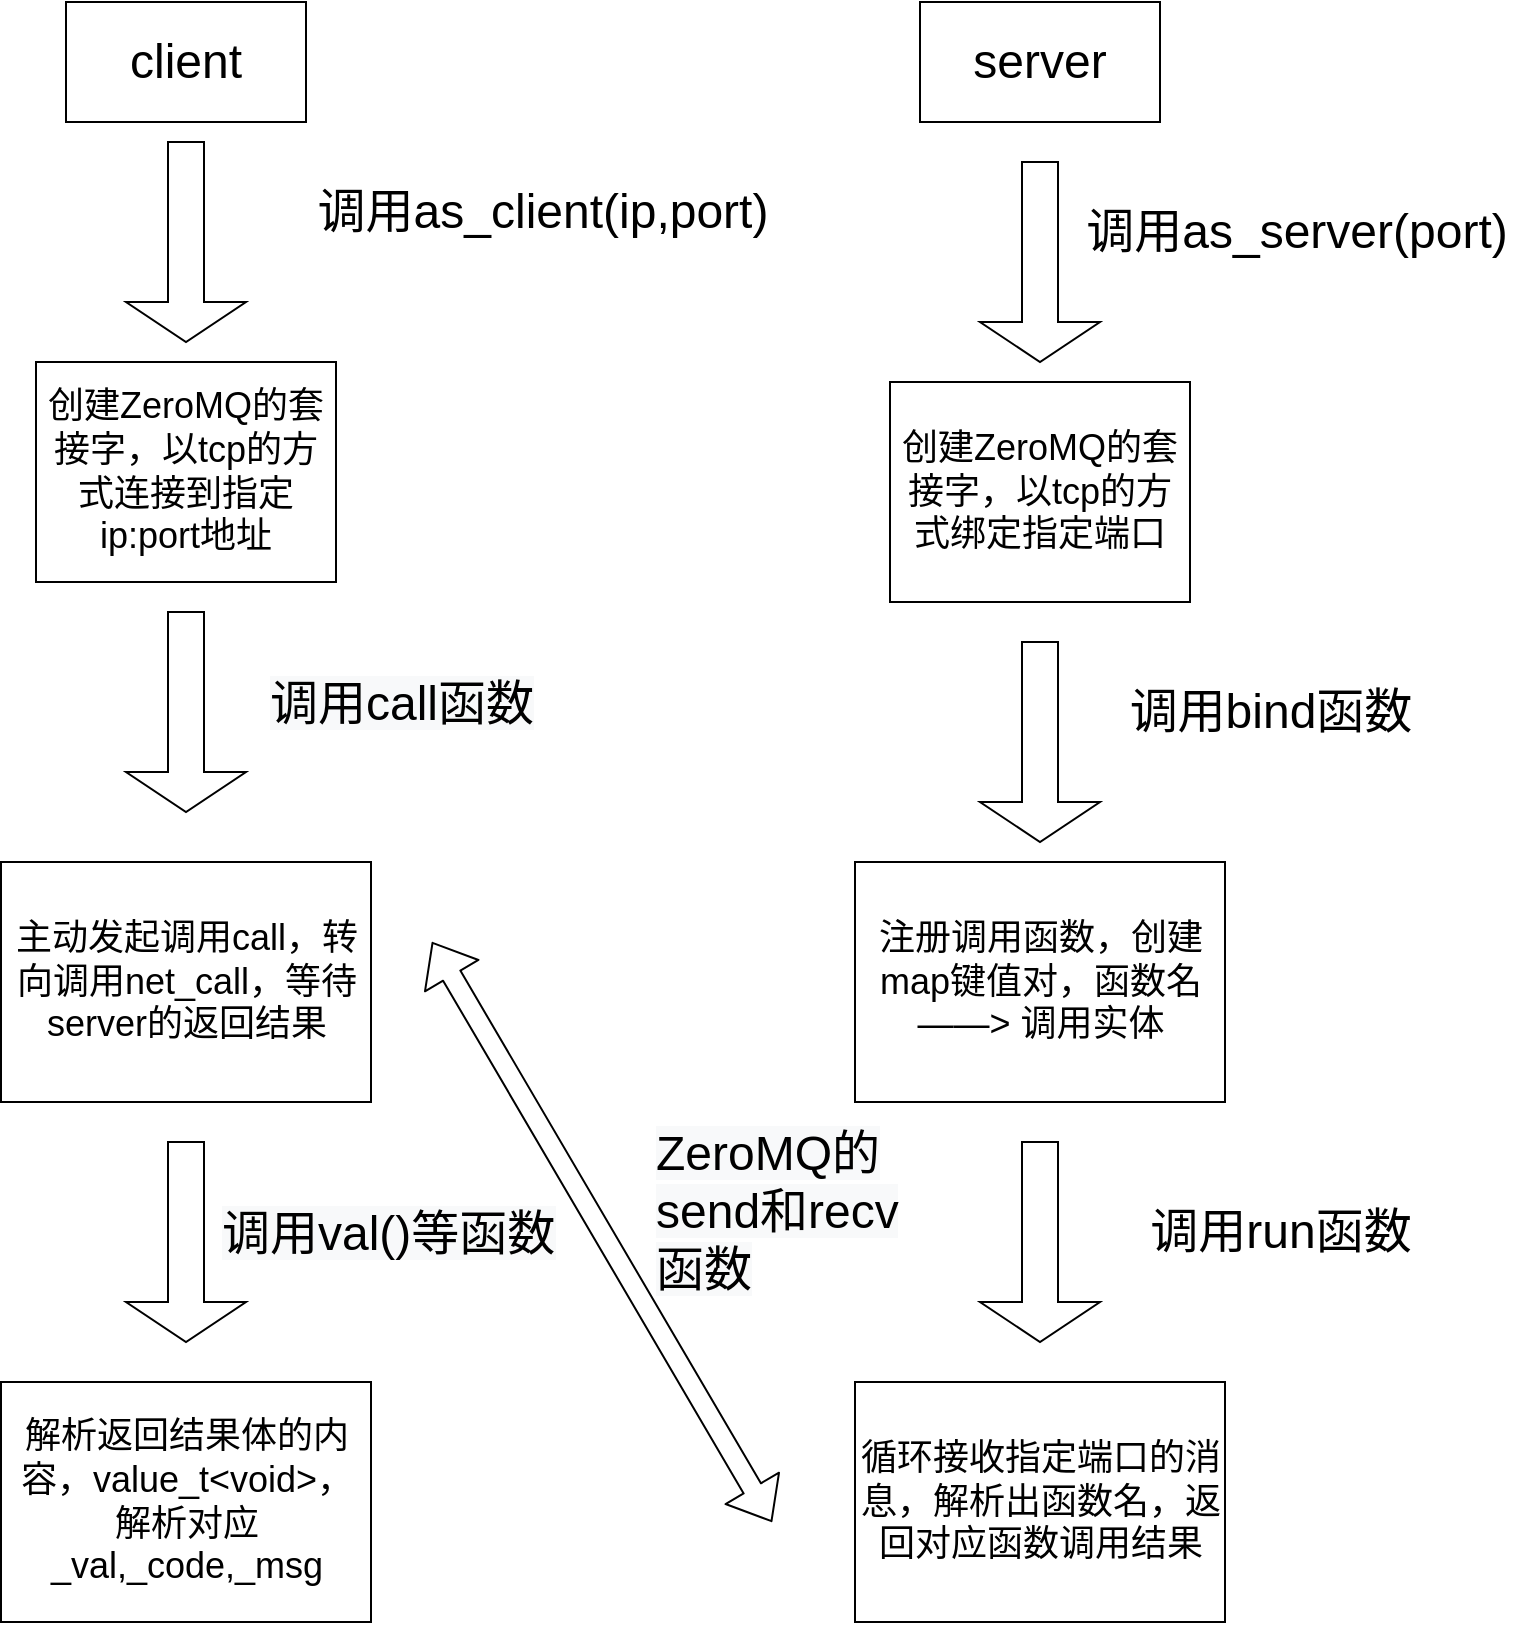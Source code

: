 <mxfile version="15.1.3" type="device"><diagram id="XVPZVoBUE3DCIctv5tG2" name="第 1 页"><mxGraphModel dx="1422" dy="822" grid="1" gridSize="10" guides="1" tooltips="1" connect="1" arrows="1" fold="1" page="1" pageScale="1" pageWidth="827" pageHeight="1169" math="0" shadow="0"><root><mxCell id="0"/><mxCell id="1" parent="0"/><mxCell id="5ziEKX9tAgxQND_edth_-1" value="&lt;font style=&quot;font-size: 24px&quot;&gt;client&lt;/font&gt;" style="rounded=0;whiteSpace=wrap;html=1;" vertex="1" parent="1"><mxGeometry x="84" y="180" width="120" height="60" as="geometry"/></mxCell><mxCell id="5ziEKX9tAgxQND_edth_-3" value="&lt;font style=&quot;font-size: 24px&quot;&gt;server&lt;/font&gt;" style="rounded=0;whiteSpace=wrap;html=1;" vertex="1" parent="1"><mxGeometry x="511" y="180" width="120" height="60" as="geometry"/></mxCell><mxCell id="5ziEKX9tAgxQND_edth_-4" value="&lt;font style=&quot;font-size: 18px&quot;&gt;创建ZeroMQ的套接字，以tcp的方式绑定指定端口&lt;/font&gt;" style="rounded=0;whiteSpace=wrap;html=1;" vertex="1" parent="1"><mxGeometry x="496" y="370" width="150" height="110" as="geometry"/></mxCell><mxCell id="5ziEKX9tAgxQND_edth_-6" value="" style="shape=singleArrow;direction=south;whiteSpace=wrap;html=1;fontSize=24;fontColor=none;fillColor=none;" vertex="1" parent="1"><mxGeometry x="541" y="260" width="60" height="100" as="geometry"/></mxCell><mxCell id="5ziEKX9tAgxQND_edth_-7" value="调用as_server(port)" style="text;html=1;align=center;verticalAlign=middle;resizable=0;points=[];autosize=1;strokeColor=none;fillColor=none;fontSize=24;fontColor=none;" vertex="1" parent="1"><mxGeometry x="584" y="280" width="230" height="30" as="geometry"/></mxCell><mxCell id="5ziEKX9tAgxQND_edth_-8" value="" style="shape=singleArrow;direction=south;whiteSpace=wrap;html=1;fontSize=24;fontColor=none;fillColor=none;" vertex="1" parent="1"><mxGeometry x="541" y="500" width="60" height="100" as="geometry"/></mxCell><mxCell id="5ziEKX9tAgxQND_edth_-9" value="&lt;span style=&quot;font-size: 18px&quot;&gt;注册调用函数，创建map键值对，函数名 ——&amp;gt; 调用实体&lt;/span&gt;" style="rounded=0;whiteSpace=wrap;html=1;" vertex="1" parent="1"><mxGeometry x="478.5" y="610" width="185" height="120" as="geometry"/></mxCell><mxCell id="5ziEKX9tAgxQND_edth_-11" value="调用bind函数" style="text;html=1;align=center;verticalAlign=middle;resizable=0;points=[];autosize=1;strokeColor=none;fillColor=none;fontSize=24;fontColor=none;" vertex="1" parent="1"><mxGeometry x="606" y="520" width="160" height="30" as="geometry"/></mxCell><mxCell id="5ziEKX9tAgxQND_edth_-13" value="" style="shape=singleArrow;direction=south;whiteSpace=wrap;html=1;fontSize=24;fontColor=none;fillColor=none;" vertex="1" parent="1"><mxGeometry x="114" y="250" width="60" height="100" as="geometry"/></mxCell><mxCell id="5ziEKX9tAgxQND_edth_-14" value="&lt;font style=&quot;font-size: 18px&quot;&gt;创建ZeroMQ的套接字，以tcp的方式连接到指定ip:port地址&lt;/font&gt;" style="rounded=0;whiteSpace=wrap;html=1;" vertex="1" parent="1"><mxGeometry x="69" y="360" width="150" height="110" as="geometry"/></mxCell><mxCell id="5ziEKX9tAgxQND_edth_-15" value="调用as_client(ip,port)" style="text;html=1;align=center;verticalAlign=middle;resizable=0;points=[];autosize=1;strokeColor=none;fillColor=none;fontSize=24;fontColor=none;" vertex="1" parent="1"><mxGeometry x="202" y="270" width="240" height="30" as="geometry"/></mxCell><mxCell id="5ziEKX9tAgxQND_edth_-16" value="" style="shape=singleArrow;direction=south;whiteSpace=wrap;html=1;fontSize=24;fontColor=none;fillColor=none;" vertex="1" parent="1"><mxGeometry x="114" y="485" width="60" height="100" as="geometry"/></mxCell><mxCell id="5ziEKX9tAgxQND_edth_-17" value="&lt;span style=&quot;font-size: 18px&quot;&gt;主动发起调用call，转向调用net_call，等待server的返回结果&lt;br&gt;&lt;/span&gt;" style="rounded=0;whiteSpace=wrap;html=1;" vertex="1" parent="1"><mxGeometry x="51.5" y="610" width="185" height="120" as="geometry"/></mxCell><mxCell id="5ziEKX9tAgxQND_edth_-18" value="" style="shape=singleArrow;direction=south;whiteSpace=wrap;html=1;fontSize=24;fontColor=none;fillColor=none;" vertex="1" parent="1"><mxGeometry x="541" y="750" width="60" height="100" as="geometry"/></mxCell><mxCell id="5ziEKX9tAgxQND_edth_-19" value="&lt;span style=&quot;font-size: 18px&quot;&gt;循环接收指定端口的消息，解析出函数名，返回对应函数调用结果&lt;/span&gt;" style="rounded=0;whiteSpace=wrap;html=1;" vertex="1" parent="1"><mxGeometry x="478.5" y="870" width="185" height="120" as="geometry"/></mxCell><mxCell id="5ziEKX9tAgxQND_edth_-20" value="调用run函数" style="text;html=1;align=center;verticalAlign=middle;resizable=0;points=[];autosize=1;strokeColor=none;fillColor=none;fontSize=24;fontColor=none;" vertex="1" parent="1"><mxGeometry x="616" y="780" width="150" height="30" as="geometry"/></mxCell><mxCell id="5ziEKX9tAgxQND_edth_-21" value="" style="shape=singleArrow;direction=south;whiteSpace=wrap;html=1;fontSize=24;fontColor=none;fillColor=none;" vertex="1" parent="1"><mxGeometry x="114" y="750" width="60" height="100" as="geometry"/></mxCell><mxCell id="5ziEKX9tAgxQND_edth_-22" value="&lt;span style=&quot;font-size: 18px&quot;&gt;解析返回结果体的内容，&lt;/span&gt;&lt;span style=&quot;font-size: 18px&quot;&gt;value_t&amp;lt;void&amp;gt;，解析对应_val,_code,_msg&lt;/span&gt;" style="rounded=0;whiteSpace=wrap;html=1;" vertex="1" parent="1"><mxGeometry x="51.5" y="870" width="185" height="120" as="geometry"/></mxCell><mxCell id="5ziEKX9tAgxQND_edth_-23" value="" style="shape=flexArrow;endArrow=classic;startArrow=classic;html=1;fontSize=24;fontColor=none;" edge="1" parent="1"><mxGeometry width="100" height="100" relative="1" as="geometry"><mxPoint x="267" y="650" as="sourcePoint"/><mxPoint x="437" y="940" as="targetPoint"/></mxGeometry></mxCell><mxCell id="5ziEKX9tAgxQND_edth_-24" value="&lt;span style=&quot;color: rgb(0 , 0 , 0) ; font-family: &amp;#34;helvetica&amp;#34; ; font-size: 24px ; font-style: normal ; font-weight: 400 ; letter-spacing: normal ; text-align: center ; text-indent: 0px ; text-transform: none ; word-spacing: 0px ; background-color: rgb(248 , 249 , 250) ; display: inline ; float: none&quot;&gt;调用call函数&lt;/span&gt;" style="text;whiteSpace=wrap;html=1;fontSize=24;fontColor=none;" vertex="1" parent="1"><mxGeometry x="184" y="510" width="170" height="40" as="geometry"/></mxCell><mxCell id="5ziEKX9tAgxQND_edth_-25" value="&lt;span style=&quot;color: rgb(0 , 0 , 0) ; font-family: &amp;#34;helvetica&amp;#34; ; font-size: 24px ; font-style: normal ; font-weight: 400 ; letter-spacing: normal ; text-align: center ; text-indent: 0px ; text-transform: none ; word-spacing: 0px ; background-color: rgb(248 , 249 , 250) ; display: inline ; float: none&quot;&gt;调用val()等函数&lt;/span&gt;" style="text;whiteSpace=wrap;html=1;fontSize=24;fontColor=none;" vertex="1" parent="1"><mxGeometry x="160" y="775" width="218" height="50" as="geometry"/></mxCell><mxCell id="5ziEKX9tAgxQND_edth_-26" value="&lt;span style=&quot;color: rgb(0 , 0 , 0) ; font-family: &amp;#34;helvetica&amp;#34; ; font-size: 24px ; font-style: normal ; font-weight: 400 ; letter-spacing: normal ; text-align: center ; text-indent: 0px ; text-transform: none ; word-spacing: 0px ; background-color: rgb(248 , 249 , 250) ; display: inline ; float: none&quot;&gt;ZeroMQ的send和recv函数&lt;/span&gt;" style="text;whiteSpace=wrap;html=1;fontSize=24;fontColor=none;" vertex="1" parent="1"><mxGeometry x="377" y="735" width="130" height="100" as="geometry"/></mxCell></root></mxGraphModel></diagram></mxfile>